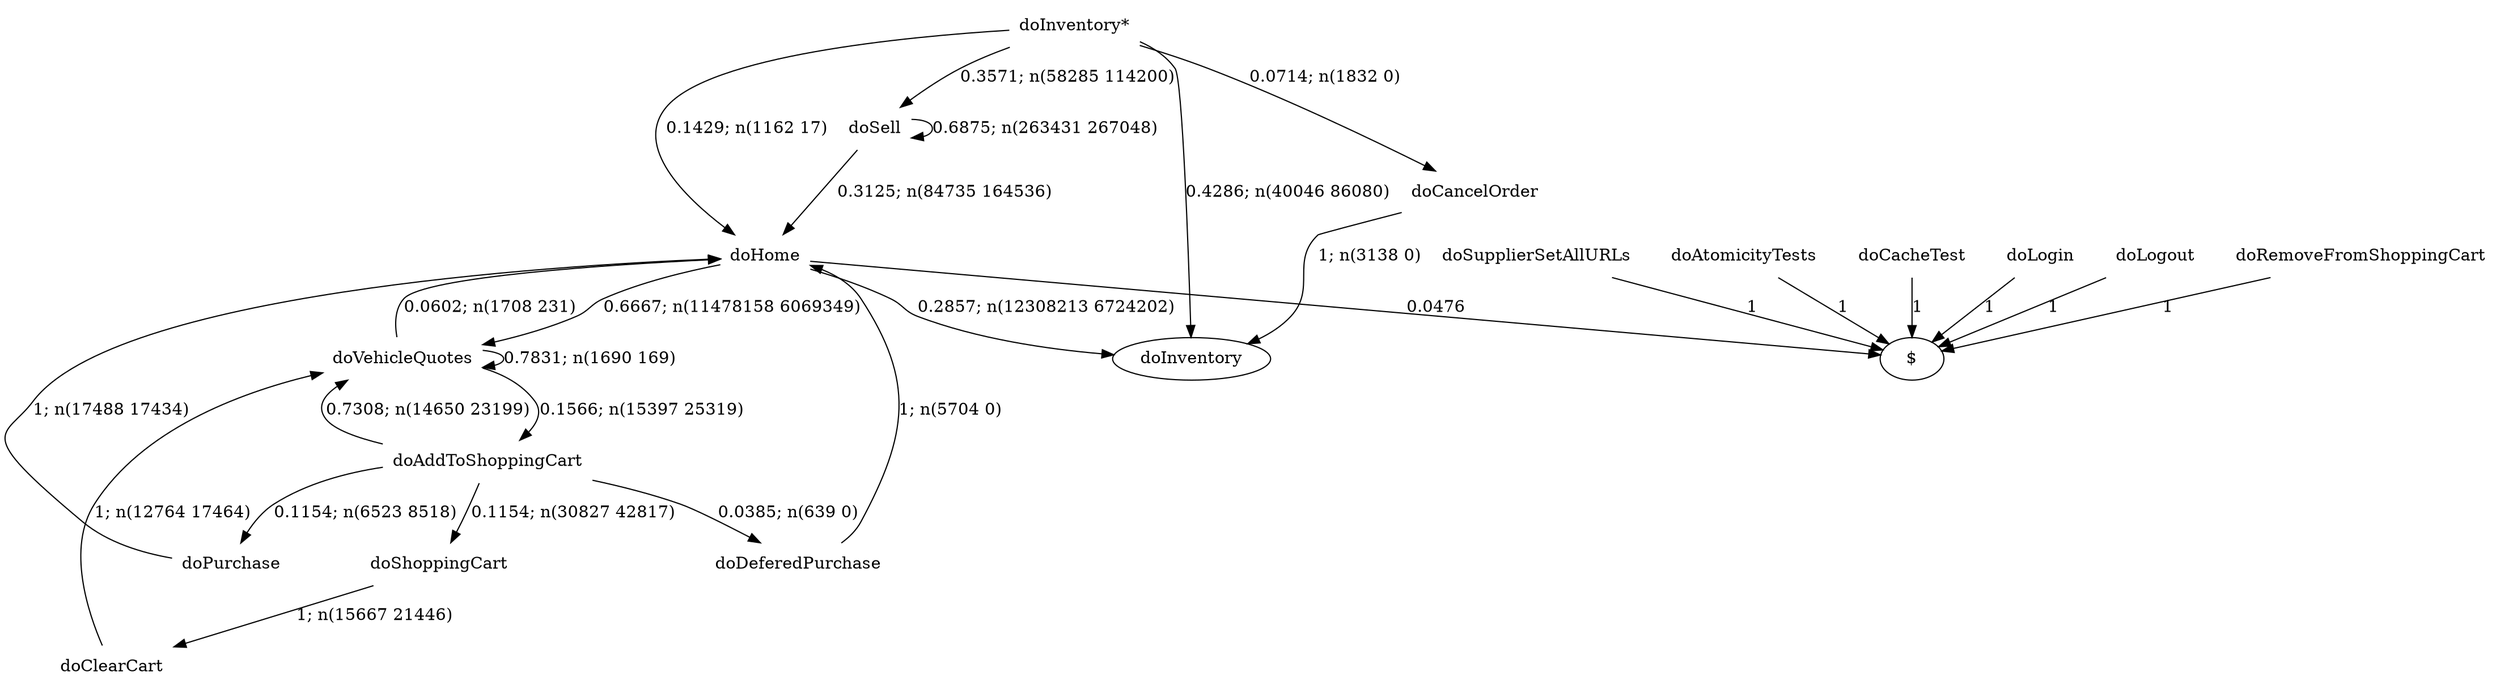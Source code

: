 digraph G {"doInventory*" [label="doInventory*",shape=none];"doSupplierSetAllURLs" [label="doSupplierSetAllURLs",shape=none];"doAtomicityTests" [label="doAtomicityTests",shape=none];"doCacheTest" [label="doCacheTest",shape=none];"doLogin" [label="doLogin",shape=none];"doVehicleQuotes" [label="doVehicleQuotes",shape=none];"doAddToShoppingCart" [label="doAddToShoppingCart",shape=none];"doDeferedPurchase" [label="doDeferedPurchase",shape=none];"doHome" [label="doHome",shape=none];"doShoppingCart" [label="doShoppingCart",shape=none];"doClearCart" [label="doClearCart",shape=none];"doPurchase" [label="doPurchase",shape=none];"doSell" [label="doSell",shape=none];"doLogout" [label="doLogout",shape=none];"doCancelOrder" [label="doCancelOrder",shape=none];"doRemoveFromShoppingCart" [label="doRemoveFromShoppingCart",shape=none];"doInventory*"->"doInventory" [style=solid,label="0.4286; n(40046 86080)"];"doInventory*"->"doHome" [style=solid,label="0.1429; n(1162 17)"];"doInventory*"->"doSell" [style=solid,label="0.3571; n(58285 114200)"];"doInventory*"->"doCancelOrder" [style=solid,label="0.0714; n(1832 0)"];"doSupplierSetAllURLs"->"$" [style=solid,label="1"];"doAtomicityTests"->"$" [style=solid,label="1"];"doCacheTest"->"$" [style=solid,label="1"];"doLogin"->"$" [style=solid,label="1"];"doVehicleQuotes"->"doVehicleQuotes" [style=solid,label="0.7831; n(1690 169)"];"doVehicleQuotes"->"doAddToShoppingCart" [style=solid,label="0.1566; n(15397 25319)"];"doVehicleQuotes"->"doHome" [style=solid,label="0.0602; n(1708 231)"];"doAddToShoppingCart"->"doVehicleQuotes" [style=solid,label="0.7308; n(14650 23199)"];"doAddToShoppingCart"->"doDeferedPurchase" [style=solid,label="0.0385; n(639 0)"];"doAddToShoppingCart"->"doShoppingCart" [style=solid,label="0.1154; n(30827 42817)"];"doAddToShoppingCart"->"doPurchase" [style=solid,label="0.1154; n(6523 8518)"];"doDeferedPurchase"->"doHome" [style=solid,label="1; n(5704 0)"];"doHome"->"doInventory" [style=solid,label="0.2857; n(12308213 6724202)"];"doHome"->"doVehicleQuotes" [style=solid,label="0.6667; n(11478158 6069349)"];"doHome"->"$" [style=solid,label="0.0476"];"doShoppingCart"->"doClearCart" [style=solid,label="1; n(15667 21446)"];"doClearCart"->"doVehicleQuotes" [style=solid,label="1; n(12764 17464)"];"doPurchase"->"doHome" [style=solid,label="1; n(17488 17434)"];"doSell"->"doHome" [style=solid,label="0.3125; n(84735 164536)"];"doSell"->"doSell" [style=solid,label="0.6875; n(263431 267048)"];"doLogout"->"$" [style=solid,label="1"];"doCancelOrder"->"doInventory" [style=solid,label="1; n(3138 0)"];"doRemoveFromShoppingCart"->"$" [style=solid,label="1"];}